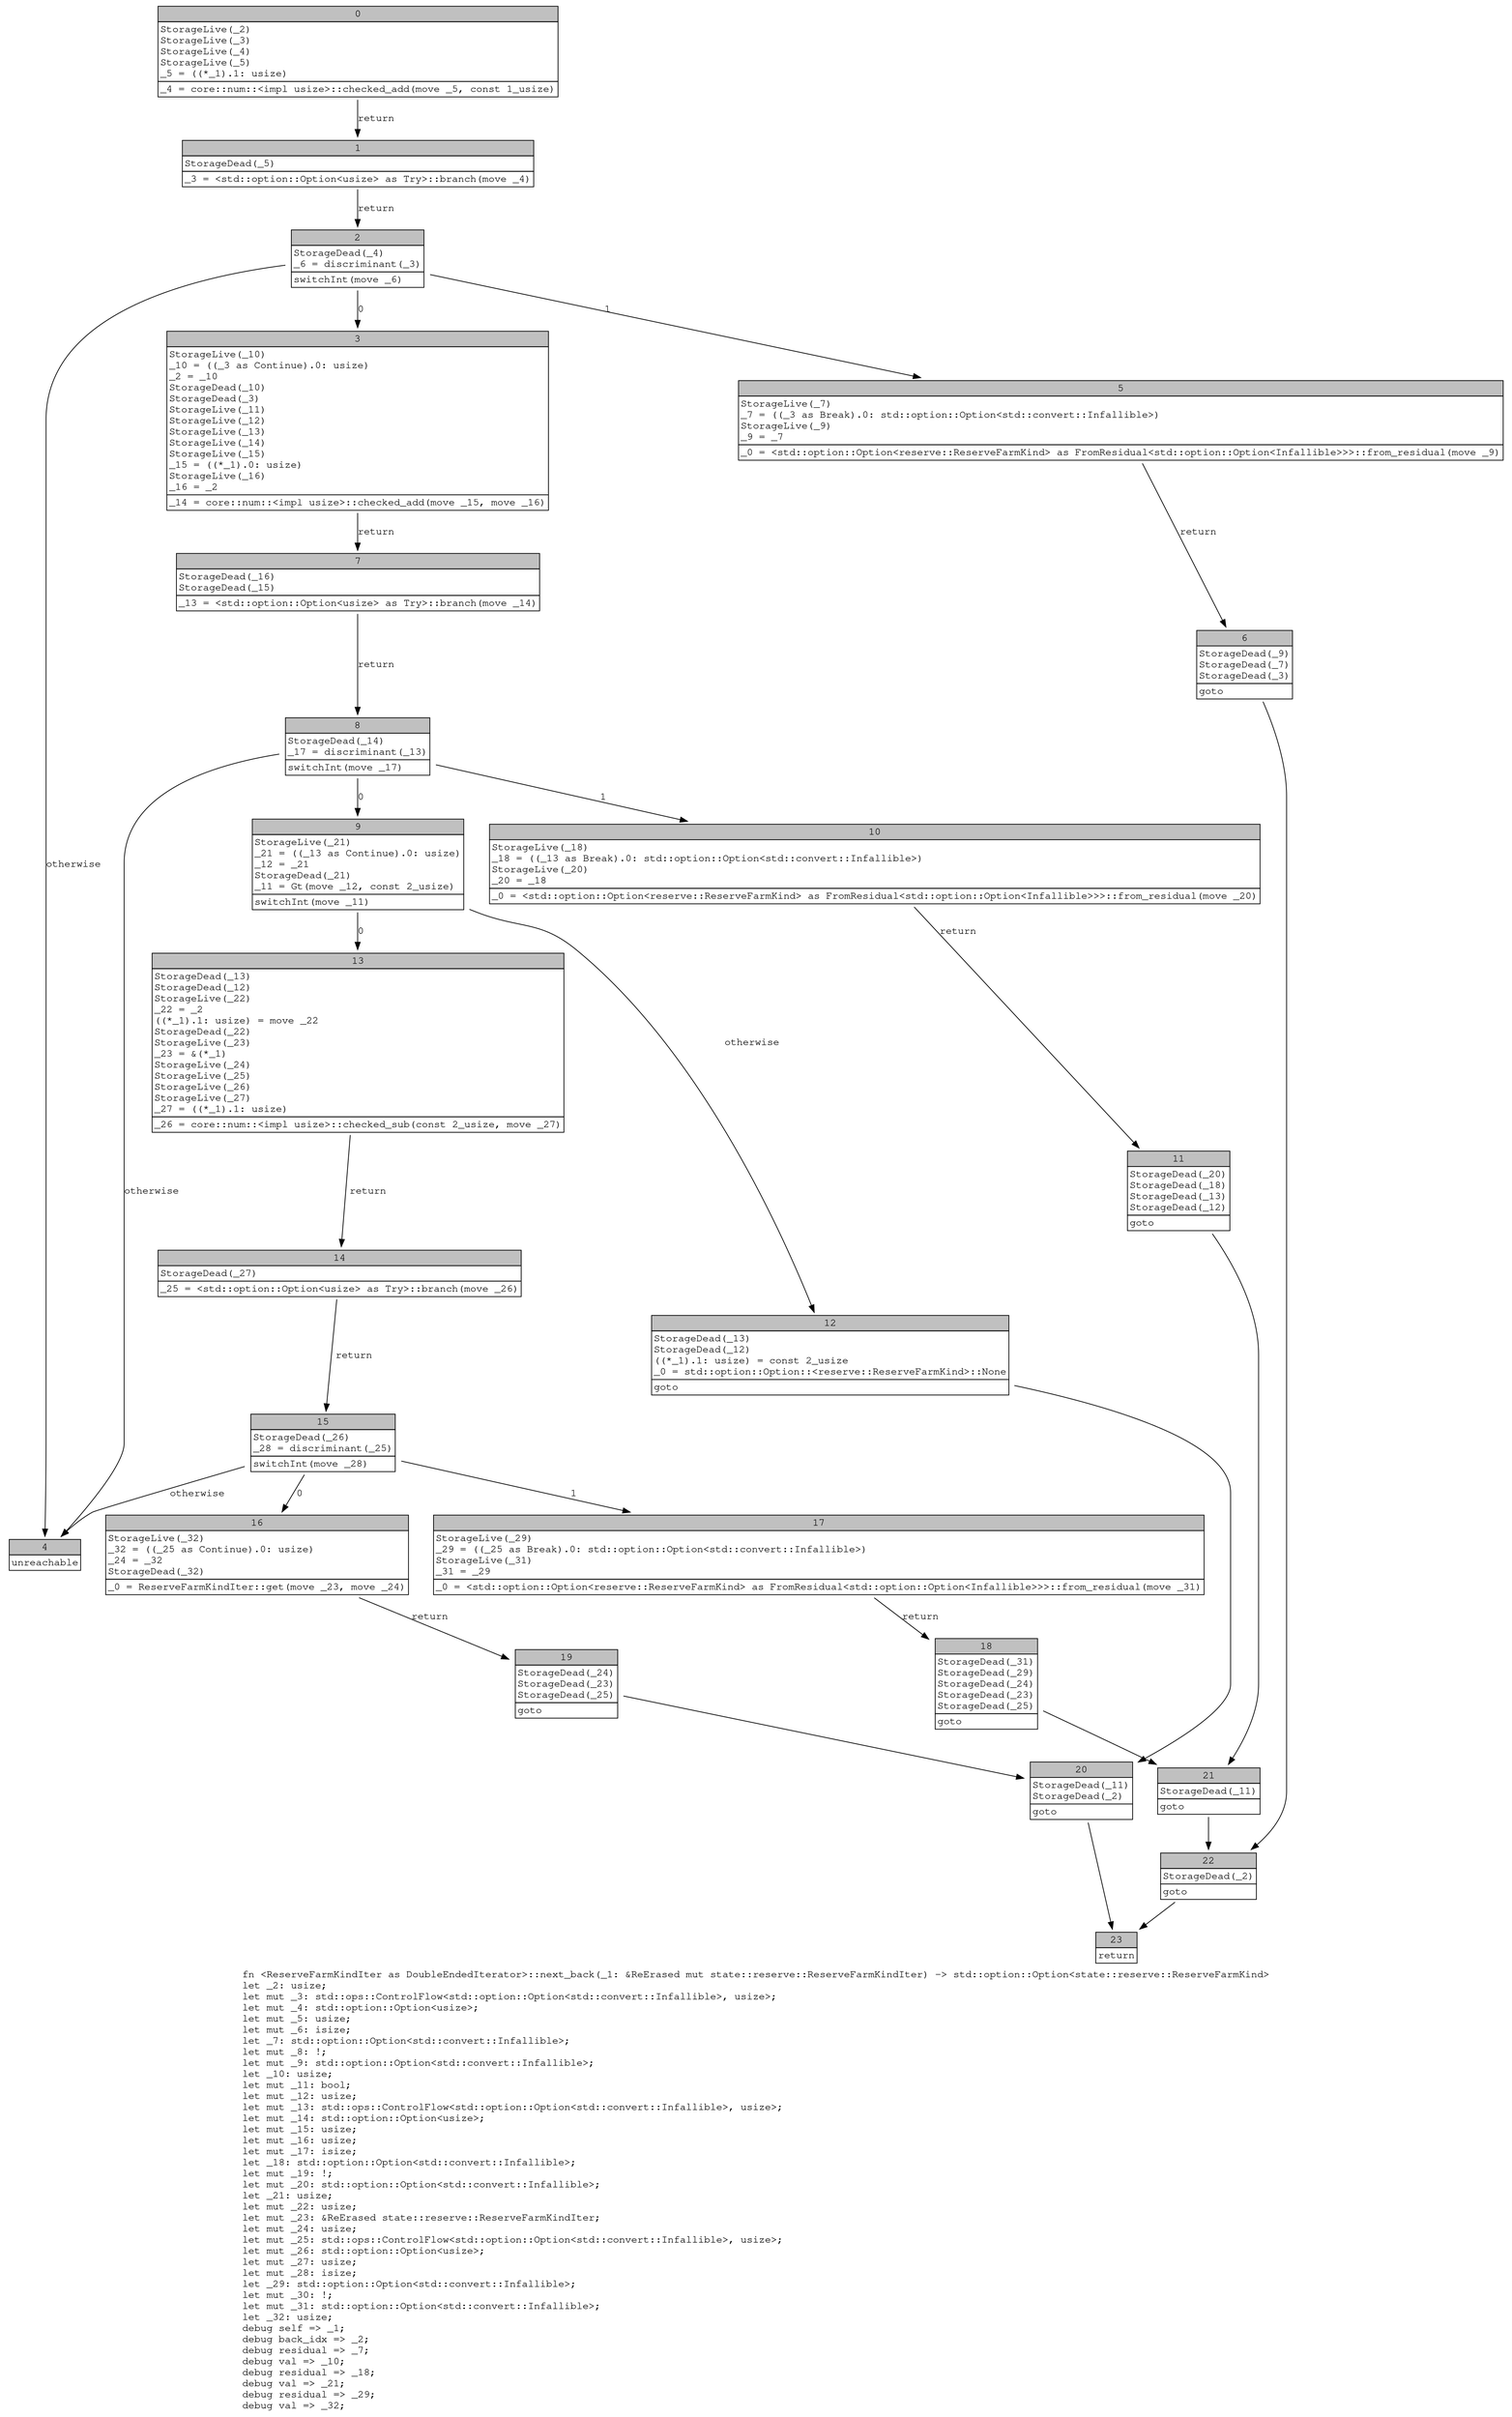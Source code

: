 digraph Mir_0_9212 {
    graph [fontname="Courier, monospace"];
    node [fontname="Courier, monospace"];
    edge [fontname="Courier, monospace"];
    label=<fn &lt;ReserveFarmKindIter as DoubleEndedIterator&gt;::next_back(_1: &amp;ReErased mut state::reserve::ReserveFarmKindIter) -&gt; std::option::Option&lt;state::reserve::ReserveFarmKind&gt;<br align="left"/>let _2: usize;<br align="left"/>let mut _3: std::ops::ControlFlow&lt;std::option::Option&lt;std::convert::Infallible&gt;, usize&gt;;<br align="left"/>let mut _4: std::option::Option&lt;usize&gt;;<br align="left"/>let mut _5: usize;<br align="left"/>let mut _6: isize;<br align="left"/>let _7: std::option::Option&lt;std::convert::Infallible&gt;;<br align="left"/>let mut _8: !;<br align="left"/>let mut _9: std::option::Option&lt;std::convert::Infallible&gt;;<br align="left"/>let _10: usize;<br align="left"/>let mut _11: bool;<br align="left"/>let mut _12: usize;<br align="left"/>let mut _13: std::ops::ControlFlow&lt;std::option::Option&lt;std::convert::Infallible&gt;, usize&gt;;<br align="left"/>let mut _14: std::option::Option&lt;usize&gt;;<br align="left"/>let mut _15: usize;<br align="left"/>let mut _16: usize;<br align="left"/>let mut _17: isize;<br align="left"/>let _18: std::option::Option&lt;std::convert::Infallible&gt;;<br align="left"/>let mut _19: !;<br align="left"/>let mut _20: std::option::Option&lt;std::convert::Infallible&gt;;<br align="left"/>let _21: usize;<br align="left"/>let mut _22: usize;<br align="left"/>let mut _23: &amp;ReErased state::reserve::ReserveFarmKindIter;<br align="left"/>let mut _24: usize;<br align="left"/>let mut _25: std::ops::ControlFlow&lt;std::option::Option&lt;std::convert::Infallible&gt;, usize&gt;;<br align="left"/>let mut _26: std::option::Option&lt;usize&gt;;<br align="left"/>let mut _27: usize;<br align="left"/>let mut _28: isize;<br align="left"/>let _29: std::option::Option&lt;std::convert::Infallible&gt;;<br align="left"/>let mut _30: !;<br align="left"/>let mut _31: std::option::Option&lt;std::convert::Infallible&gt;;<br align="left"/>let _32: usize;<br align="left"/>debug self =&gt; _1;<br align="left"/>debug back_idx =&gt; _2;<br align="left"/>debug residual =&gt; _7;<br align="left"/>debug val =&gt; _10;<br align="left"/>debug residual =&gt; _18;<br align="left"/>debug val =&gt; _21;<br align="left"/>debug residual =&gt; _29;<br align="left"/>debug val =&gt; _32;<br align="left"/>>;
    bb0__0_9212 [shape="none", label=<<table border="0" cellborder="1" cellspacing="0"><tr><td bgcolor="gray" align="center" colspan="1">0</td></tr><tr><td align="left" balign="left">StorageLive(_2)<br/>StorageLive(_3)<br/>StorageLive(_4)<br/>StorageLive(_5)<br/>_5 = ((*_1).1: usize)<br/></td></tr><tr><td align="left">_4 = core::num::&lt;impl usize&gt;::checked_add(move _5, const 1_usize)</td></tr></table>>];
    bb1__0_9212 [shape="none", label=<<table border="0" cellborder="1" cellspacing="0"><tr><td bgcolor="gray" align="center" colspan="1">1</td></tr><tr><td align="left" balign="left">StorageDead(_5)<br/></td></tr><tr><td align="left">_3 = &lt;std::option::Option&lt;usize&gt; as Try&gt;::branch(move _4)</td></tr></table>>];
    bb2__0_9212 [shape="none", label=<<table border="0" cellborder="1" cellspacing="0"><tr><td bgcolor="gray" align="center" colspan="1">2</td></tr><tr><td align="left" balign="left">StorageDead(_4)<br/>_6 = discriminant(_3)<br/></td></tr><tr><td align="left">switchInt(move _6)</td></tr></table>>];
    bb3__0_9212 [shape="none", label=<<table border="0" cellborder="1" cellspacing="0"><tr><td bgcolor="gray" align="center" colspan="1">3</td></tr><tr><td align="left" balign="left">StorageLive(_10)<br/>_10 = ((_3 as Continue).0: usize)<br/>_2 = _10<br/>StorageDead(_10)<br/>StorageDead(_3)<br/>StorageLive(_11)<br/>StorageLive(_12)<br/>StorageLive(_13)<br/>StorageLive(_14)<br/>StorageLive(_15)<br/>_15 = ((*_1).0: usize)<br/>StorageLive(_16)<br/>_16 = _2<br/></td></tr><tr><td align="left">_14 = core::num::&lt;impl usize&gt;::checked_add(move _15, move _16)</td></tr></table>>];
    bb4__0_9212 [shape="none", label=<<table border="0" cellborder="1" cellspacing="0"><tr><td bgcolor="gray" align="center" colspan="1">4</td></tr><tr><td align="left">unreachable</td></tr></table>>];
    bb5__0_9212 [shape="none", label=<<table border="0" cellborder="1" cellspacing="0"><tr><td bgcolor="gray" align="center" colspan="1">5</td></tr><tr><td align="left" balign="left">StorageLive(_7)<br/>_7 = ((_3 as Break).0: std::option::Option&lt;std::convert::Infallible&gt;)<br/>StorageLive(_9)<br/>_9 = _7<br/></td></tr><tr><td align="left">_0 = &lt;std::option::Option&lt;reserve::ReserveFarmKind&gt; as FromResidual&lt;std::option::Option&lt;Infallible&gt;&gt;&gt;::from_residual(move _9)</td></tr></table>>];
    bb6__0_9212 [shape="none", label=<<table border="0" cellborder="1" cellspacing="0"><tr><td bgcolor="gray" align="center" colspan="1">6</td></tr><tr><td align="left" balign="left">StorageDead(_9)<br/>StorageDead(_7)<br/>StorageDead(_3)<br/></td></tr><tr><td align="left">goto</td></tr></table>>];
    bb7__0_9212 [shape="none", label=<<table border="0" cellborder="1" cellspacing="0"><tr><td bgcolor="gray" align="center" colspan="1">7</td></tr><tr><td align="left" balign="left">StorageDead(_16)<br/>StorageDead(_15)<br/></td></tr><tr><td align="left">_13 = &lt;std::option::Option&lt;usize&gt; as Try&gt;::branch(move _14)</td></tr></table>>];
    bb8__0_9212 [shape="none", label=<<table border="0" cellborder="1" cellspacing="0"><tr><td bgcolor="gray" align="center" colspan="1">8</td></tr><tr><td align="left" balign="left">StorageDead(_14)<br/>_17 = discriminant(_13)<br/></td></tr><tr><td align="left">switchInt(move _17)</td></tr></table>>];
    bb9__0_9212 [shape="none", label=<<table border="0" cellborder="1" cellspacing="0"><tr><td bgcolor="gray" align="center" colspan="1">9</td></tr><tr><td align="left" balign="left">StorageLive(_21)<br/>_21 = ((_13 as Continue).0: usize)<br/>_12 = _21<br/>StorageDead(_21)<br/>_11 = Gt(move _12, const 2_usize)<br/></td></tr><tr><td align="left">switchInt(move _11)</td></tr></table>>];
    bb10__0_9212 [shape="none", label=<<table border="0" cellborder="1" cellspacing="0"><tr><td bgcolor="gray" align="center" colspan="1">10</td></tr><tr><td align="left" balign="left">StorageLive(_18)<br/>_18 = ((_13 as Break).0: std::option::Option&lt;std::convert::Infallible&gt;)<br/>StorageLive(_20)<br/>_20 = _18<br/></td></tr><tr><td align="left">_0 = &lt;std::option::Option&lt;reserve::ReserveFarmKind&gt; as FromResidual&lt;std::option::Option&lt;Infallible&gt;&gt;&gt;::from_residual(move _20)</td></tr></table>>];
    bb11__0_9212 [shape="none", label=<<table border="0" cellborder="1" cellspacing="0"><tr><td bgcolor="gray" align="center" colspan="1">11</td></tr><tr><td align="left" balign="left">StorageDead(_20)<br/>StorageDead(_18)<br/>StorageDead(_13)<br/>StorageDead(_12)<br/></td></tr><tr><td align="left">goto</td></tr></table>>];
    bb12__0_9212 [shape="none", label=<<table border="0" cellborder="1" cellspacing="0"><tr><td bgcolor="gray" align="center" colspan="1">12</td></tr><tr><td align="left" balign="left">StorageDead(_13)<br/>StorageDead(_12)<br/>((*_1).1: usize) = const 2_usize<br/>_0 = std::option::Option::&lt;reserve::ReserveFarmKind&gt;::None<br/></td></tr><tr><td align="left">goto</td></tr></table>>];
    bb13__0_9212 [shape="none", label=<<table border="0" cellborder="1" cellspacing="0"><tr><td bgcolor="gray" align="center" colspan="1">13</td></tr><tr><td align="left" balign="left">StorageDead(_13)<br/>StorageDead(_12)<br/>StorageLive(_22)<br/>_22 = _2<br/>((*_1).1: usize) = move _22<br/>StorageDead(_22)<br/>StorageLive(_23)<br/>_23 = &amp;(*_1)<br/>StorageLive(_24)<br/>StorageLive(_25)<br/>StorageLive(_26)<br/>StorageLive(_27)<br/>_27 = ((*_1).1: usize)<br/></td></tr><tr><td align="left">_26 = core::num::&lt;impl usize&gt;::checked_sub(const 2_usize, move _27)</td></tr></table>>];
    bb14__0_9212 [shape="none", label=<<table border="0" cellborder="1" cellspacing="0"><tr><td bgcolor="gray" align="center" colspan="1">14</td></tr><tr><td align="left" balign="left">StorageDead(_27)<br/></td></tr><tr><td align="left">_25 = &lt;std::option::Option&lt;usize&gt; as Try&gt;::branch(move _26)</td></tr></table>>];
    bb15__0_9212 [shape="none", label=<<table border="0" cellborder="1" cellspacing="0"><tr><td bgcolor="gray" align="center" colspan="1">15</td></tr><tr><td align="left" balign="left">StorageDead(_26)<br/>_28 = discriminant(_25)<br/></td></tr><tr><td align="left">switchInt(move _28)</td></tr></table>>];
    bb16__0_9212 [shape="none", label=<<table border="0" cellborder="1" cellspacing="0"><tr><td bgcolor="gray" align="center" colspan="1">16</td></tr><tr><td align="left" balign="left">StorageLive(_32)<br/>_32 = ((_25 as Continue).0: usize)<br/>_24 = _32<br/>StorageDead(_32)<br/></td></tr><tr><td align="left">_0 = ReserveFarmKindIter::get(move _23, move _24)</td></tr></table>>];
    bb17__0_9212 [shape="none", label=<<table border="0" cellborder="1" cellspacing="0"><tr><td bgcolor="gray" align="center" colspan="1">17</td></tr><tr><td align="left" balign="left">StorageLive(_29)<br/>_29 = ((_25 as Break).0: std::option::Option&lt;std::convert::Infallible&gt;)<br/>StorageLive(_31)<br/>_31 = _29<br/></td></tr><tr><td align="left">_0 = &lt;std::option::Option&lt;reserve::ReserveFarmKind&gt; as FromResidual&lt;std::option::Option&lt;Infallible&gt;&gt;&gt;::from_residual(move _31)</td></tr></table>>];
    bb18__0_9212 [shape="none", label=<<table border="0" cellborder="1" cellspacing="0"><tr><td bgcolor="gray" align="center" colspan="1">18</td></tr><tr><td align="left" balign="left">StorageDead(_31)<br/>StorageDead(_29)<br/>StorageDead(_24)<br/>StorageDead(_23)<br/>StorageDead(_25)<br/></td></tr><tr><td align="left">goto</td></tr></table>>];
    bb19__0_9212 [shape="none", label=<<table border="0" cellborder="1" cellspacing="0"><tr><td bgcolor="gray" align="center" colspan="1">19</td></tr><tr><td align="left" balign="left">StorageDead(_24)<br/>StorageDead(_23)<br/>StorageDead(_25)<br/></td></tr><tr><td align="left">goto</td></tr></table>>];
    bb20__0_9212 [shape="none", label=<<table border="0" cellborder="1" cellspacing="0"><tr><td bgcolor="gray" align="center" colspan="1">20</td></tr><tr><td align="left" balign="left">StorageDead(_11)<br/>StorageDead(_2)<br/></td></tr><tr><td align="left">goto</td></tr></table>>];
    bb21__0_9212 [shape="none", label=<<table border="0" cellborder="1" cellspacing="0"><tr><td bgcolor="gray" align="center" colspan="1">21</td></tr><tr><td align="left" balign="left">StorageDead(_11)<br/></td></tr><tr><td align="left">goto</td></tr></table>>];
    bb22__0_9212 [shape="none", label=<<table border="0" cellborder="1" cellspacing="0"><tr><td bgcolor="gray" align="center" colspan="1">22</td></tr><tr><td align="left" balign="left">StorageDead(_2)<br/></td></tr><tr><td align="left">goto</td></tr></table>>];
    bb23__0_9212 [shape="none", label=<<table border="0" cellborder="1" cellspacing="0"><tr><td bgcolor="gray" align="center" colspan="1">23</td></tr><tr><td align="left">return</td></tr></table>>];
    bb0__0_9212 -> bb1__0_9212 [label="return"];
    bb1__0_9212 -> bb2__0_9212 [label="return"];
    bb2__0_9212 -> bb3__0_9212 [label="0"];
    bb2__0_9212 -> bb5__0_9212 [label="1"];
    bb2__0_9212 -> bb4__0_9212 [label="otherwise"];
    bb3__0_9212 -> bb7__0_9212 [label="return"];
    bb5__0_9212 -> bb6__0_9212 [label="return"];
    bb6__0_9212 -> bb22__0_9212 [label=""];
    bb7__0_9212 -> bb8__0_9212 [label="return"];
    bb8__0_9212 -> bb9__0_9212 [label="0"];
    bb8__0_9212 -> bb10__0_9212 [label="1"];
    bb8__0_9212 -> bb4__0_9212 [label="otherwise"];
    bb9__0_9212 -> bb13__0_9212 [label="0"];
    bb9__0_9212 -> bb12__0_9212 [label="otherwise"];
    bb10__0_9212 -> bb11__0_9212 [label="return"];
    bb11__0_9212 -> bb21__0_9212 [label=""];
    bb12__0_9212 -> bb20__0_9212 [label=""];
    bb13__0_9212 -> bb14__0_9212 [label="return"];
    bb14__0_9212 -> bb15__0_9212 [label="return"];
    bb15__0_9212 -> bb16__0_9212 [label="0"];
    bb15__0_9212 -> bb17__0_9212 [label="1"];
    bb15__0_9212 -> bb4__0_9212 [label="otherwise"];
    bb16__0_9212 -> bb19__0_9212 [label="return"];
    bb17__0_9212 -> bb18__0_9212 [label="return"];
    bb18__0_9212 -> bb21__0_9212 [label=""];
    bb19__0_9212 -> bb20__0_9212 [label=""];
    bb20__0_9212 -> bb23__0_9212 [label=""];
    bb21__0_9212 -> bb22__0_9212 [label=""];
    bb22__0_9212 -> bb23__0_9212 [label=""];
}
